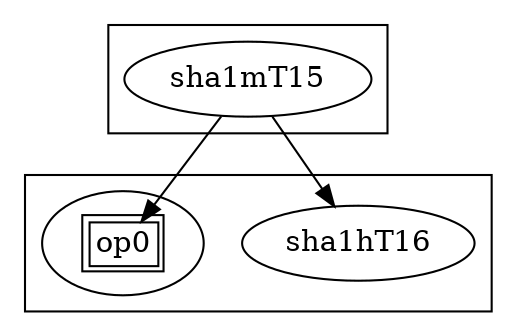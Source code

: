 digraph g {
	subgraph cluster_x
	{
		sha1mT15
	}
	subgraph cluster_y
	{
		sha1hT16
		sha1pT16
			[
				label=<<table><tr><td port="op0">op0</td></tr></table>>
			]
	}
	sha1mT15 -> sha1hT16
	sha1mT15 -> sha1pT16:op0
}

